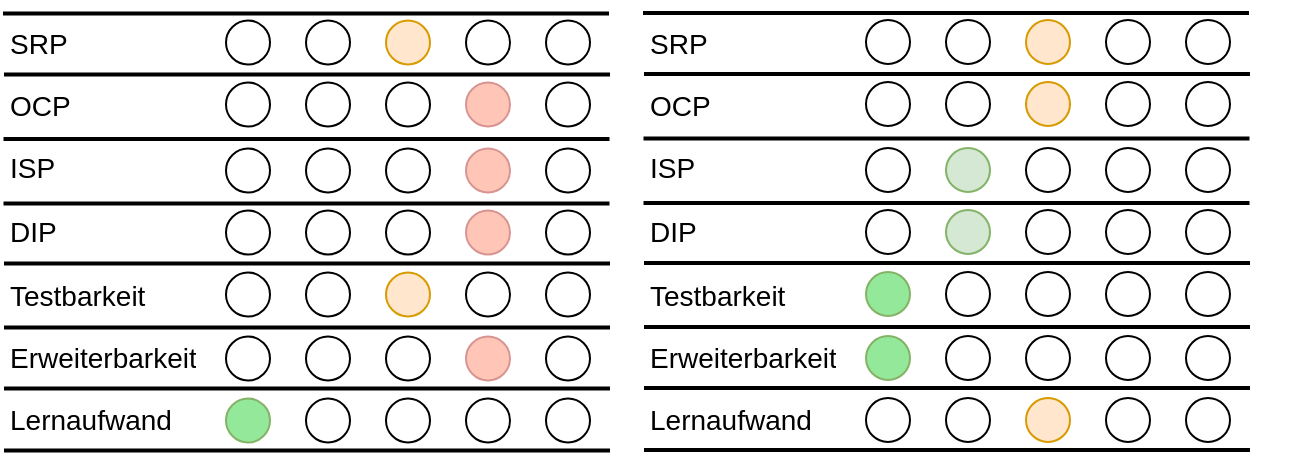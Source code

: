 <mxfile version="15.7.3" type="device"><diagram id="z1pLs8sJM88CfJQa4Bx2" name="Page-1"><mxGraphModel dx="525" dy="488" grid="1" gridSize="10" guides="1" tooltips="1" connect="1" arrows="1" fold="1" page="1" pageScale="1" pageWidth="1169" pageHeight="827" math="0" shadow="0"><root><mxCell id="0"/><mxCell id="1" parent="0"/><mxCell id="KfSQvHBZy1Jdddclp56z-10" value="" style="shape=table;startSize=0;container=1;collapsible=0;childLayout=tableLayout;fontStyle=1;align=center;pointerEvents=1;fontSize=18;fillColor=none;strokeColor=none;" parent="1" vertex="1"><mxGeometry x="350" y="90" width="320" height="220" as="geometry"/></mxCell><mxCell id="KfSQvHBZy1Jdddclp56z-27" style="shape=partialRectangle;html=1;whiteSpace=wrap;collapsible=0;dropTarget=0;pointerEvents=0;fillColor=none;top=0;left=0;bottom=0;right=0;points=[[0,0.5],[1,0.5]];portConstraint=eastwest;fontSize=22;strokeColor=none;" parent="KfSQvHBZy1Jdddclp56z-10" vertex="1"><mxGeometry width="320" height="32" as="geometry"/></mxCell><mxCell id="KfSQvHBZy1Jdddclp56z-28" value="SRP" style="shape=partialRectangle;html=1;whiteSpace=wrap;connectable=0;fillColor=none;top=0;left=0;bottom=0;right=0;overflow=hidden;pointerEvents=1;fontSize=14;align=left;" parent="KfSQvHBZy1Jdddclp56z-27" vertex="1"><mxGeometry width="100" height="32" as="geometry"><mxRectangle width="100" height="32" as="alternateBounds"/></mxGeometry></mxCell><mxCell id="KfSQvHBZy1Jdddclp56z-29" style="shape=partialRectangle;html=1;whiteSpace=wrap;connectable=0;fillColor=none;top=0;left=0;bottom=0;right=0;overflow=hidden;pointerEvents=1;fontSize=22;" parent="KfSQvHBZy1Jdddclp56z-27" vertex="1"><mxGeometry x="100" width="220" height="32" as="geometry"><mxRectangle width="220" height="32" as="alternateBounds"/></mxGeometry></mxCell><mxCell id="KfSQvHBZy1Jdddclp56z-23" style="shape=partialRectangle;html=1;whiteSpace=wrap;collapsible=0;dropTarget=0;pointerEvents=0;fillColor=none;top=0;left=0;bottom=0;right=0;points=[[0,0.5],[1,0.5]];portConstraint=eastwest;fontSize=22;strokeColor=none;" parent="KfSQvHBZy1Jdddclp56z-10" vertex="1"><mxGeometry y="32" width="320" height="30" as="geometry"/></mxCell><mxCell id="KfSQvHBZy1Jdddclp56z-24" value="OCP" style="shape=partialRectangle;html=1;whiteSpace=wrap;connectable=0;fillColor=none;top=0;left=0;bottom=0;right=0;overflow=hidden;pointerEvents=1;fontSize=14;align=left;" parent="KfSQvHBZy1Jdddclp56z-23" vertex="1"><mxGeometry width="100" height="30" as="geometry"><mxRectangle width="100" height="30" as="alternateBounds"/></mxGeometry></mxCell><mxCell id="KfSQvHBZy1Jdddclp56z-25" style="shape=partialRectangle;html=1;whiteSpace=wrap;connectable=0;fillColor=none;top=0;left=0;bottom=0;right=0;overflow=hidden;pointerEvents=1;fontSize=22;strokeColor=default;" parent="KfSQvHBZy1Jdddclp56z-23" vertex="1"><mxGeometry x="100" width="220" height="30" as="geometry"><mxRectangle width="220" height="30" as="alternateBounds"/></mxGeometry></mxCell><mxCell id="KfSQvHBZy1Jdddclp56z-11" value="" style="shape=partialRectangle;html=1;whiteSpace=wrap;collapsible=0;dropTarget=0;pointerEvents=0;fillColor=none;top=0;left=0;bottom=0;right=0;points=[[0,0.5],[1,0.5]];portConstraint=eastwest;fontSize=22;" parent="KfSQvHBZy1Jdddclp56z-10" vertex="1"><mxGeometry y="62" width="320" height="32" as="geometry"/></mxCell><mxCell id="KfSQvHBZy1Jdddclp56z-12" value="ISP" style="shape=partialRectangle;html=1;whiteSpace=wrap;connectable=0;fillColor=none;top=0;left=0;bottom=0;right=0;overflow=hidden;pointerEvents=1;fontSize=14;align=left;" parent="KfSQvHBZy1Jdddclp56z-11" vertex="1"><mxGeometry width="100" height="32" as="geometry"><mxRectangle width="100" height="32" as="alternateBounds"/></mxGeometry></mxCell><mxCell id="KfSQvHBZy1Jdddclp56z-13" value="" style="shape=partialRectangle;html=1;whiteSpace=wrap;connectable=0;fillColor=none;top=0;left=0;bottom=0;right=0;overflow=hidden;pointerEvents=1;fontSize=22;" parent="KfSQvHBZy1Jdddclp56z-11" vertex="1"><mxGeometry x="100" width="220" height="32" as="geometry"><mxRectangle width="220" height="32" as="alternateBounds"/></mxGeometry></mxCell><mxCell id="KfSQvHBZy1Jdddclp56z-15" value="" style="shape=partialRectangle;html=1;whiteSpace=wrap;collapsible=0;dropTarget=0;pointerEvents=0;fillColor=none;top=0;left=0;bottom=0;right=0;points=[[0,0.5],[1,0.5]];portConstraint=eastwest;fontSize=22;" parent="KfSQvHBZy1Jdddclp56z-10" vertex="1"><mxGeometry y="94" width="320" height="32" as="geometry"/></mxCell><mxCell id="KfSQvHBZy1Jdddclp56z-16" value="DIP" style="shape=partialRectangle;html=1;whiteSpace=wrap;connectable=0;fillColor=none;top=0;left=0;bottom=0;right=0;overflow=hidden;pointerEvents=1;fontSize=14;align=left;" parent="KfSQvHBZy1Jdddclp56z-15" vertex="1"><mxGeometry width="100" height="32" as="geometry"><mxRectangle width="100" height="32" as="alternateBounds"/></mxGeometry></mxCell><mxCell id="KfSQvHBZy1Jdddclp56z-17" value="" style="shape=partialRectangle;html=1;whiteSpace=wrap;connectable=0;fillColor=none;top=0;left=0;bottom=0;right=0;overflow=hidden;pointerEvents=1;fontSize=22;" parent="KfSQvHBZy1Jdddclp56z-15" vertex="1"><mxGeometry x="100" width="220" height="32" as="geometry"><mxRectangle width="220" height="32" as="alternateBounds"/></mxGeometry></mxCell><mxCell id="KfSQvHBZy1Jdddclp56z-19" value="" style="shape=partialRectangle;html=1;whiteSpace=wrap;collapsible=0;dropTarget=0;pointerEvents=0;fillColor=none;top=0;left=0;bottom=0;right=0;points=[[0,0.5],[1,0.5]];portConstraint=eastwest;fontSize=22;" parent="KfSQvHBZy1Jdddclp56z-10" vertex="1"><mxGeometry y="126" width="320" height="32" as="geometry"/></mxCell><mxCell id="KfSQvHBZy1Jdddclp56z-20" value="Testbarkeit" style="shape=partialRectangle;html=1;whiteSpace=wrap;connectable=0;fillColor=none;top=0;left=0;bottom=0;right=0;overflow=hidden;pointerEvents=1;fontSize=14;align=left;strokeColor=none;" parent="KfSQvHBZy1Jdddclp56z-19" vertex="1"><mxGeometry width="100" height="32" as="geometry"><mxRectangle width="100" height="32" as="alternateBounds"/></mxGeometry></mxCell><mxCell id="KfSQvHBZy1Jdddclp56z-21" value="" style="shape=partialRectangle;html=1;whiteSpace=wrap;connectable=0;fillColor=none;top=0;left=0;bottom=0;right=0;overflow=hidden;pointerEvents=1;fontSize=22;" parent="KfSQvHBZy1Jdddclp56z-19" vertex="1"><mxGeometry x="100" width="220" height="32" as="geometry"><mxRectangle width="220" height="32" as="alternateBounds"/></mxGeometry></mxCell><mxCell id="KfSQvHBZy1Jdddclp56z-31" style="shape=partialRectangle;html=1;whiteSpace=wrap;collapsible=0;dropTarget=0;pointerEvents=0;fillColor=none;top=0;left=0;bottom=0;right=0;points=[[0,0.5],[1,0.5]];portConstraint=eastwest;fontSize=22;" parent="KfSQvHBZy1Jdddclp56z-10" vertex="1"><mxGeometry y="158" width="320" height="30" as="geometry"/></mxCell><mxCell id="KfSQvHBZy1Jdddclp56z-32" value="Erweiterbarkeit" style="shape=partialRectangle;html=1;whiteSpace=wrap;connectable=0;fillColor=none;top=0;left=0;bottom=0;right=0;overflow=hidden;pointerEvents=1;fontSize=14;align=left;" parent="KfSQvHBZy1Jdddclp56z-31" vertex="1"><mxGeometry width="100" height="30" as="geometry"><mxRectangle width="100" height="30" as="alternateBounds"/></mxGeometry></mxCell><mxCell id="KfSQvHBZy1Jdddclp56z-33" value="" style="shape=partialRectangle;html=1;whiteSpace=wrap;connectable=0;fillColor=none;top=0;left=0;bottom=0;right=0;overflow=hidden;pointerEvents=1;fontSize=22;" parent="KfSQvHBZy1Jdddclp56z-31" vertex="1"><mxGeometry x="100" width="220" height="30" as="geometry"><mxRectangle width="220" height="30" as="alternateBounds"/></mxGeometry></mxCell><mxCell id="KfSQvHBZy1Jdddclp56z-35" style="shape=partialRectangle;html=1;whiteSpace=wrap;collapsible=0;dropTarget=0;pointerEvents=0;fillColor=none;top=0;left=0;bottom=0;right=0;points=[[0,0.5],[1,0.5]];portConstraint=eastwest;fontSize=22;" parent="KfSQvHBZy1Jdddclp56z-10" vertex="1"><mxGeometry y="188" width="320" height="32" as="geometry"/></mxCell><mxCell id="KfSQvHBZy1Jdddclp56z-36" value="Lernaufwand" style="shape=partialRectangle;html=1;whiteSpace=wrap;connectable=0;fillColor=none;top=0;left=0;bottom=0;right=0;overflow=hidden;pointerEvents=1;fontSize=14;align=left;" parent="KfSQvHBZy1Jdddclp56z-35" vertex="1"><mxGeometry width="100" height="32" as="geometry"><mxRectangle width="100" height="32" as="alternateBounds"/></mxGeometry></mxCell><mxCell id="KfSQvHBZy1Jdddclp56z-37" value="" style="shape=partialRectangle;html=1;whiteSpace=wrap;connectable=0;fillColor=none;top=0;left=0;bottom=0;right=0;overflow=hidden;pointerEvents=1;fontSize=22;" parent="KfSQvHBZy1Jdddclp56z-35" vertex="1"><mxGeometry x="100" width="220" height="32" as="geometry"><mxRectangle width="220" height="32" as="alternateBounds"/></mxGeometry></mxCell><mxCell id="KfSQvHBZy1Jdddclp56z-46" value="" style="ellipse;whiteSpace=wrap;html=1;aspect=fixed;fontSize=22;align=left;fillColor=#ffe6cc;strokeColor=#d79b00;" parent="1" vertex="1"><mxGeometry x="540" y="94" width="22" height="22" as="geometry"/></mxCell><mxCell id="KfSQvHBZy1Jdddclp56z-73" value="" style="ellipse;whiteSpace=wrap;html=1;aspect=fixed;fontSize=22;align=left;fillColor=none;" parent="1" vertex="1"><mxGeometry x="620" y="94" width="22" height="22" as="geometry"/></mxCell><mxCell id="qqmLnQjEMz5QAXoTro43-1" value="" style="ellipse;whiteSpace=wrap;html=1;aspect=fixed;fontSize=22;align=left;fillColor=none;" parent="1" vertex="1"><mxGeometry x="500" y="94" width="22" height="22" as="geometry"/></mxCell><mxCell id="Oo2BFlZ4j8P9Ha4qeskb-5" value="" style="ellipse;whiteSpace=wrap;html=1;aspect=fixed;fontSize=22;align=left;fillColor=none;" parent="1" vertex="1"><mxGeometry x="580" y="94" width="22" height="22" as="geometry"/></mxCell><mxCell id="Oo2BFlZ4j8P9Ha4qeskb-14" value="" style="ellipse;whiteSpace=wrap;html=1;aspect=fixed;fontSize=22;align=left;fillColor=none;" parent="1" vertex="1"><mxGeometry x="460" y="94" width="22" height="22" as="geometry"/></mxCell><mxCell id="eXJmdoFjvovPzLHeZY15-1" value="" style="ellipse;whiteSpace=wrap;html=1;aspect=fixed;fontSize=22;align=left;fillColor=#ffe6cc;strokeColor=#D79B00;" parent="1" vertex="1"><mxGeometry x="540" y="125" width="22" height="22" as="geometry"/></mxCell><mxCell id="eXJmdoFjvovPzLHeZY15-2" value="" style="ellipse;whiteSpace=wrap;html=1;aspect=fixed;fontSize=22;align=left;fillColor=none;" parent="1" vertex="1"><mxGeometry x="620" y="125" width="22" height="22" as="geometry"/></mxCell><mxCell id="eXJmdoFjvovPzLHeZY15-3" value="" style="ellipse;whiteSpace=wrap;html=1;aspect=fixed;fontSize=22;align=left;fillColor=none;" parent="1" vertex="1"><mxGeometry x="500" y="125" width="22" height="22" as="geometry"/></mxCell><mxCell id="eXJmdoFjvovPzLHeZY15-4" value="" style="ellipse;whiteSpace=wrap;html=1;aspect=fixed;fontSize=22;align=left;fillColor=none;" parent="1" vertex="1"><mxGeometry x="580" y="125" width="22" height="22" as="geometry"/></mxCell><mxCell id="eXJmdoFjvovPzLHeZY15-5" value="" style="ellipse;whiteSpace=wrap;html=1;aspect=fixed;fontSize=22;align=left;fillColor=none;" parent="1" vertex="1"><mxGeometry x="460" y="125" width="22" height="22" as="geometry"/></mxCell><mxCell id="eXJmdoFjvovPzLHeZY15-6" value="" style="ellipse;whiteSpace=wrap;html=1;aspect=fixed;fontSize=22;align=left;fillColor=none;" parent="1" vertex="1"><mxGeometry x="540" y="158" width="22" height="22" as="geometry"/></mxCell><mxCell id="eXJmdoFjvovPzLHeZY15-7" value="" style="ellipse;whiteSpace=wrap;html=1;aspect=fixed;fontSize=22;align=left;fillColor=none;" parent="1" vertex="1"><mxGeometry x="620" y="158" width="22" height="22" as="geometry"/></mxCell><mxCell id="eXJmdoFjvovPzLHeZY15-8" value="" style="ellipse;whiteSpace=wrap;html=1;aspect=fixed;fontSize=22;align=left;fillColor=#d5e8d4;strokeColor=#82b366;" parent="1" vertex="1"><mxGeometry x="500" y="158" width="22" height="22" as="geometry"/></mxCell><mxCell id="eXJmdoFjvovPzLHeZY15-9" value="" style="ellipse;whiteSpace=wrap;html=1;aspect=fixed;fontSize=22;align=left;fillColor=none;" parent="1" vertex="1"><mxGeometry x="580" y="158" width="22" height="22" as="geometry"/></mxCell><mxCell id="eXJmdoFjvovPzLHeZY15-10" value="" style="ellipse;whiteSpace=wrap;html=1;aspect=fixed;fontSize=22;align=left;fillColor=none;" parent="1" vertex="1"><mxGeometry x="460" y="158" width="22" height="22" as="geometry"/></mxCell><mxCell id="eXJmdoFjvovPzLHeZY15-11" value="" style="ellipse;whiteSpace=wrap;html=1;aspect=fixed;fontSize=22;align=left;fillColor=none;" parent="1" vertex="1"><mxGeometry x="540" y="189" width="22" height="22" as="geometry"/></mxCell><mxCell id="eXJmdoFjvovPzLHeZY15-12" value="" style="ellipse;whiteSpace=wrap;html=1;aspect=fixed;fontSize=22;align=left;fillColor=none;" parent="1" vertex="1"><mxGeometry x="620" y="189" width="22" height="22" as="geometry"/></mxCell><mxCell id="eXJmdoFjvovPzLHeZY15-14" value="" style="ellipse;whiteSpace=wrap;html=1;aspect=fixed;fontSize=22;align=left;fillColor=none;" parent="1" vertex="1"><mxGeometry x="580" y="189" width="22" height="22" as="geometry"/></mxCell><mxCell id="eXJmdoFjvovPzLHeZY15-16" value="" style="ellipse;whiteSpace=wrap;html=1;aspect=fixed;fontSize=22;align=left;fillColor=none;" parent="1" vertex="1"><mxGeometry x="540" y="220" width="22" height="22" as="geometry"/></mxCell><mxCell id="eXJmdoFjvovPzLHeZY15-17" value="" style="ellipse;whiteSpace=wrap;html=1;aspect=fixed;fontSize=22;align=left;fillColor=none;" parent="1" vertex="1"><mxGeometry x="620" y="220" width="22" height="22" as="geometry"/></mxCell><mxCell id="eXJmdoFjvovPzLHeZY15-19" value="" style="ellipse;whiteSpace=wrap;html=1;aspect=fixed;fontSize=22;align=left;fillColor=none;" parent="1" vertex="1"><mxGeometry x="580" y="220" width="22" height="22" as="geometry"/></mxCell><mxCell id="eXJmdoFjvovPzLHeZY15-21" value="" style="ellipse;whiteSpace=wrap;html=1;aspect=fixed;fontSize=22;align=left;fillColor=none;" parent="1" vertex="1"><mxGeometry x="540" y="252" width="22" height="22" as="geometry"/></mxCell><mxCell id="eXJmdoFjvovPzLHeZY15-22" value="" style="ellipse;whiteSpace=wrap;html=1;aspect=fixed;fontSize=22;align=left;fillColor=none;" parent="1" vertex="1"><mxGeometry x="620" y="252" width="22" height="22" as="geometry"/></mxCell><mxCell id="eXJmdoFjvovPzLHeZY15-24" value="" style="ellipse;whiteSpace=wrap;html=1;aspect=fixed;fontSize=22;align=left;fillColor=none;" parent="1" vertex="1"><mxGeometry x="580" y="252" width="22" height="22" as="geometry"/></mxCell><mxCell id="eXJmdoFjvovPzLHeZY15-26" value="" style="ellipse;whiteSpace=wrap;html=1;aspect=fixed;fontSize=22;align=left;fillColor=#ffe6cc;strokeColor=#D79B00;" parent="1" vertex="1"><mxGeometry x="540" y="283" width="22" height="22" as="geometry"/></mxCell><mxCell id="eXJmdoFjvovPzLHeZY15-27" value="" style="ellipse;whiteSpace=wrap;html=1;aspect=fixed;fontSize=22;align=left;fillColor=none;" parent="1" vertex="1"><mxGeometry x="620" y="283" width="22" height="22" as="geometry"/></mxCell><mxCell id="eXJmdoFjvovPzLHeZY15-28" value="" style="ellipse;whiteSpace=wrap;html=1;aspect=fixed;fontSize=22;align=left;fillColor=none;" parent="1" vertex="1"><mxGeometry x="500" y="283" width="22" height="22" as="geometry"/></mxCell><mxCell id="eXJmdoFjvovPzLHeZY15-29" value="" style="ellipse;whiteSpace=wrap;html=1;aspect=fixed;fontSize=22;align=left;fillColor=none;" parent="1" vertex="1"><mxGeometry x="580" y="283" width="22" height="22" as="geometry"/></mxCell><mxCell id="eXJmdoFjvovPzLHeZY15-30" value="" style="ellipse;whiteSpace=wrap;html=1;aspect=fixed;fontSize=22;align=left;fillColor=none;" parent="1" vertex="1"><mxGeometry x="460" y="283" width="22" height="22" as="geometry"/></mxCell><mxCell id="eXJmdoFjvovPzLHeZY15-31" value="" style="line;strokeWidth=2;direction=south;html=1;rotation=90;" parent="1" vertex="1"><mxGeometry x="495.5" y="-30.5" width="10" height="303" as="geometry"/></mxCell><mxCell id="eXJmdoFjvovPzLHeZY15-32" value="" style="line;strokeWidth=2;direction=south;html=1;rotation=90;" parent="1" vertex="1"><mxGeometry x="495.25" y="1.75" width="10" height="303" as="geometry"/></mxCell><mxCell id="eXJmdoFjvovPzLHeZY15-33" value="" style="line;strokeWidth=2;direction=south;html=1;rotation=90;" parent="1" vertex="1"><mxGeometry x="495.25" y="34" width="10" height="303" as="geometry"/></mxCell><mxCell id="eXJmdoFjvovPzLHeZY15-34" value="" style="line;strokeWidth=2;direction=south;html=1;rotation=90;" parent="1" vertex="1"><mxGeometry x="495.5" y="64" width="10" height="303" as="geometry"/></mxCell><mxCell id="eXJmdoFjvovPzLHeZY15-35" value="" style="line;strokeWidth=2;direction=south;html=1;rotation=90;" parent="1" vertex="1"><mxGeometry x="495.5" y="96" width="10" height="303" as="geometry"/></mxCell><mxCell id="eXJmdoFjvovPzLHeZY15-36" value="" style="line;strokeWidth=2;direction=south;html=1;rotation=90;" parent="1" vertex="1"><mxGeometry x="495.5" y="126.5" width="10" height="303" as="geometry"/></mxCell><mxCell id="eXJmdoFjvovPzLHeZY15-37" value="" style="line;strokeWidth=2;direction=south;html=1;rotation=90;" parent="1" vertex="1"><mxGeometry x="495.5" y="157.5" width="10" height="303" as="geometry"/></mxCell><mxCell id="eXJmdoFjvovPzLHeZY15-38" value="" style="line;strokeWidth=2;direction=south;html=1;rotation=90;" parent="1" vertex="1"><mxGeometry x="495" y="-61" width="10" height="303" as="geometry"/></mxCell><mxCell id="2y-TUzYLOZLlsTnR5MeS-1" value="" style="ellipse;whiteSpace=wrap;html=1;aspect=fixed;fontSize=22;align=left;fillColor=#d5e8d4;strokeColor=#82b366;" parent="1" vertex="1"><mxGeometry x="500" y="189" width="22" height="22" as="geometry"/></mxCell><mxCell id="2y-TUzYLOZLlsTnR5MeS-2" value="" style="ellipse;whiteSpace=wrap;html=1;aspect=fixed;fontSize=22;align=left;fillColor=#94E89A;strokeColor=#82b366;" parent="1" vertex="1"><mxGeometry x="460" y="220" width="22" height="22" as="geometry"/></mxCell><mxCell id="2y-TUzYLOZLlsTnR5MeS-3" value="" style="ellipse;whiteSpace=wrap;html=1;aspect=fixed;fontSize=22;align=left;fillColor=#94E89A;strokeColor=#82b366;" parent="1" vertex="1"><mxGeometry x="460" y="252" width="22" height="22" as="geometry"/></mxCell><mxCell id="2y-TUzYLOZLlsTnR5MeS-4" value="" style="ellipse;whiteSpace=wrap;html=1;aspect=fixed;fontSize=22;align=left;fillColor=none;" parent="1" vertex="1"><mxGeometry x="500" y="252" width="22" height="22" as="geometry"/></mxCell><mxCell id="2y-TUzYLOZLlsTnR5MeS-5" value="" style="ellipse;whiteSpace=wrap;html=1;aspect=fixed;fontSize=22;align=left;fillColor=none;" parent="1" vertex="1"><mxGeometry x="500" y="220" width="22" height="22" as="geometry"/></mxCell><mxCell id="2y-TUzYLOZLlsTnR5MeS-6" value="" style="ellipse;whiteSpace=wrap;html=1;aspect=fixed;fontSize=22;align=left;fillColor=none;" parent="1" vertex="1"><mxGeometry x="460" y="189" width="22" height="22" as="geometry"/></mxCell><mxCell id="9e7tUpE3B5vC9hLB0ISc-1" value="" style="shape=table;startSize=0;container=1;collapsible=0;childLayout=tableLayout;fontStyle=1;align=center;pointerEvents=1;fontSize=18;fillColor=none;strokeColor=none;" vertex="1" parent="1"><mxGeometry x="30" y="90.25" width="320" height="220" as="geometry"/></mxCell><mxCell id="9e7tUpE3B5vC9hLB0ISc-2" style="shape=partialRectangle;html=1;whiteSpace=wrap;collapsible=0;dropTarget=0;pointerEvents=0;fillColor=none;top=0;left=0;bottom=0;right=0;points=[[0,0.5],[1,0.5]];portConstraint=eastwest;fontSize=22;strokeColor=none;" vertex="1" parent="9e7tUpE3B5vC9hLB0ISc-1"><mxGeometry width="320" height="32" as="geometry"/></mxCell><mxCell id="9e7tUpE3B5vC9hLB0ISc-3" value="SRP" style="shape=partialRectangle;html=1;whiteSpace=wrap;connectable=0;fillColor=none;top=0;left=0;bottom=0;right=0;overflow=hidden;pointerEvents=1;fontSize=14;align=left;" vertex="1" parent="9e7tUpE3B5vC9hLB0ISc-2"><mxGeometry width="100" height="32" as="geometry"><mxRectangle width="100" height="32" as="alternateBounds"/></mxGeometry></mxCell><mxCell id="9e7tUpE3B5vC9hLB0ISc-4" style="shape=partialRectangle;html=1;whiteSpace=wrap;connectable=0;fillColor=none;top=0;left=0;bottom=0;right=0;overflow=hidden;pointerEvents=1;fontSize=22;" vertex="1" parent="9e7tUpE3B5vC9hLB0ISc-2"><mxGeometry x="100" width="220" height="32" as="geometry"><mxRectangle width="220" height="32" as="alternateBounds"/></mxGeometry></mxCell><mxCell id="9e7tUpE3B5vC9hLB0ISc-5" style="shape=partialRectangle;html=1;whiteSpace=wrap;collapsible=0;dropTarget=0;pointerEvents=0;fillColor=none;top=0;left=0;bottom=0;right=0;points=[[0,0.5],[1,0.5]];portConstraint=eastwest;fontSize=22;strokeColor=none;" vertex="1" parent="9e7tUpE3B5vC9hLB0ISc-1"><mxGeometry y="32" width="320" height="30" as="geometry"/></mxCell><mxCell id="9e7tUpE3B5vC9hLB0ISc-6" value="OCP" style="shape=partialRectangle;html=1;whiteSpace=wrap;connectable=0;fillColor=none;top=0;left=0;bottom=0;right=0;overflow=hidden;pointerEvents=1;fontSize=14;align=left;" vertex="1" parent="9e7tUpE3B5vC9hLB0ISc-5"><mxGeometry width="100" height="30" as="geometry"><mxRectangle width="100" height="30" as="alternateBounds"/></mxGeometry></mxCell><mxCell id="9e7tUpE3B5vC9hLB0ISc-7" style="shape=partialRectangle;html=1;whiteSpace=wrap;connectable=0;fillColor=none;top=0;left=0;bottom=0;right=0;overflow=hidden;pointerEvents=1;fontSize=22;strokeColor=default;" vertex="1" parent="9e7tUpE3B5vC9hLB0ISc-5"><mxGeometry x="100" width="220" height="30" as="geometry"><mxRectangle width="220" height="30" as="alternateBounds"/></mxGeometry></mxCell><mxCell id="9e7tUpE3B5vC9hLB0ISc-8" value="" style="shape=partialRectangle;html=1;whiteSpace=wrap;collapsible=0;dropTarget=0;pointerEvents=0;fillColor=none;top=0;left=0;bottom=0;right=0;points=[[0,0.5],[1,0.5]];portConstraint=eastwest;fontSize=22;" vertex="1" parent="9e7tUpE3B5vC9hLB0ISc-1"><mxGeometry y="62" width="320" height="32" as="geometry"/></mxCell><mxCell id="9e7tUpE3B5vC9hLB0ISc-9" value="ISP" style="shape=partialRectangle;html=1;whiteSpace=wrap;connectable=0;fillColor=none;top=0;left=0;bottom=0;right=0;overflow=hidden;pointerEvents=1;fontSize=14;align=left;" vertex="1" parent="9e7tUpE3B5vC9hLB0ISc-8"><mxGeometry width="100" height="32" as="geometry"><mxRectangle width="100" height="32" as="alternateBounds"/></mxGeometry></mxCell><mxCell id="9e7tUpE3B5vC9hLB0ISc-10" value="" style="shape=partialRectangle;html=1;whiteSpace=wrap;connectable=0;fillColor=none;top=0;left=0;bottom=0;right=0;overflow=hidden;pointerEvents=1;fontSize=22;" vertex="1" parent="9e7tUpE3B5vC9hLB0ISc-8"><mxGeometry x="100" width="220" height="32" as="geometry"><mxRectangle width="220" height="32" as="alternateBounds"/></mxGeometry></mxCell><mxCell id="9e7tUpE3B5vC9hLB0ISc-11" value="" style="shape=partialRectangle;html=1;whiteSpace=wrap;collapsible=0;dropTarget=0;pointerEvents=0;fillColor=none;top=0;left=0;bottom=0;right=0;points=[[0,0.5],[1,0.5]];portConstraint=eastwest;fontSize=22;" vertex="1" parent="9e7tUpE3B5vC9hLB0ISc-1"><mxGeometry y="94" width="320" height="32" as="geometry"/></mxCell><mxCell id="9e7tUpE3B5vC9hLB0ISc-12" value="DIP" style="shape=partialRectangle;html=1;whiteSpace=wrap;connectable=0;fillColor=none;top=0;left=0;bottom=0;right=0;overflow=hidden;pointerEvents=1;fontSize=14;align=left;" vertex="1" parent="9e7tUpE3B5vC9hLB0ISc-11"><mxGeometry width="100" height="32" as="geometry"><mxRectangle width="100" height="32" as="alternateBounds"/></mxGeometry></mxCell><mxCell id="9e7tUpE3B5vC9hLB0ISc-13" value="" style="shape=partialRectangle;html=1;whiteSpace=wrap;connectable=0;fillColor=none;top=0;left=0;bottom=0;right=0;overflow=hidden;pointerEvents=1;fontSize=22;" vertex="1" parent="9e7tUpE3B5vC9hLB0ISc-11"><mxGeometry x="100" width="220" height="32" as="geometry"><mxRectangle width="220" height="32" as="alternateBounds"/></mxGeometry></mxCell><mxCell id="9e7tUpE3B5vC9hLB0ISc-14" value="" style="shape=partialRectangle;html=1;whiteSpace=wrap;collapsible=0;dropTarget=0;pointerEvents=0;fillColor=none;top=0;left=0;bottom=0;right=0;points=[[0,0.5],[1,0.5]];portConstraint=eastwest;fontSize=22;" vertex="1" parent="9e7tUpE3B5vC9hLB0ISc-1"><mxGeometry y="126" width="320" height="32" as="geometry"/></mxCell><mxCell id="9e7tUpE3B5vC9hLB0ISc-15" value="Testbarkeit" style="shape=partialRectangle;html=1;whiteSpace=wrap;connectable=0;fillColor=none;top=0;left=0;bottom=0;right=0;overflow=hidden;pointerEvents=1;fontSize=14;align=left;strokeColor=none;" vertex="1" parent="9e7tUpE3B5vC9hLB0ISc-14"><mxGeometry width="100" height="32" as="geometry"><mxRectangle width="100" height="32" as="alternateBounds"/></mxGeometry></mxCell><mxCell id="9e7tUpE3B5vC9hLB0ISc-16" value="" style="shape=partialRectangle;html=1;whiteSpace=wrap;connectable=0;fillColor=none;top=0;left=0;bottom=0;right=0;overflow=hidden;pointerEvents=1;fontSize=22;" vertex="1" parent="9e7tUpE3B5vC9hLB0ISc-14"><mxGeometry x="100" width="220" height="32" as="geometry"><mxRectangle width="220" height="32" as="alternateBounds"/></mxGeometry></mxCell><mxCell id="9e7tUpE3B5vC9hLB0ISc-17" style="shape=partialRectangle;html=1;whiteSpace=wrap;collapsible=0;dropTarget=0;pointerEvents=0;fillColor=none;top=0;left=0;bottom=0;right=0;points=[[0,0.5],[1,0.5]];portConstraint=eastwest;fontSize=22;" vertex="1" parent="9e7tUpE3B5vC9hLB0ISc-1"><mxGeometry y="158" width="320" height="30" as="geometry"/></mxCell><mxCell id="9e7tUpE3B5vC9hLB0ISc-18" value="Erweiterbarkeit" style="shape=partialRectangle;html=1;whiteSpace=wrap;connectable=0;fillColor=none;top=0;left=0;bottom=0;right=0;overflow=hidden;pointerEvents=1;fontSize=14;align=left;" vertex="1" parent="9e7tUpE3B5vC9hLB0ISc-17"><mxGeometry width="100" height="30" as="geometry"><mxRectangle width="100" height="30" as="alternateBounds"/></mxGeometry></mxCell><mxCell id="9e7tUpE3B5vC9hLB0ISc-19" value="" style="shape=partialRectangle;html=1;whiteSpace=wrap;connectable=0;fillColor=none;top=0;left=0;bottom=0;right=0;overflow=hidden;pointerEvents=1;fontSize=22;" vertex="1" parent="9e7tUpE3B5vC9hLB0ISc-17"><mxGeometry x="100" width="220" height="30" as="geometry"><mxRectangle width="220" height="30" as="alternateBounds"/></mxGeometry></mxCell><mxCell id="9e7tUpE3B5vC9hLB0ISc-20" style="shape=partialRectangle;html=1;whiteSpace=wrap;collapsible=0;dropTarget=0;pointerEvents=0;fillColor=none;top=0;left=0;bottom=0;right=0;points=[[0,0.5],[1,0.5]];portConstraint=eastwest;fontSize=22;" vertex="1" parent="9e7tUpE3B5vC9hLB0ISc-1"><mxGeometry y="188" width="320" height="32" as="geometry"/></mxCell><mxCell id="9e7tUpE3B5vC9hLB0ISc-21" value="Lernaufwand" style="shape=partialRectangle;html=1;whiteSpace=wrap;connectable=0;fillColor=none;top=0;left=0;bottom=0;right=0;overflow=hidden;pointerEvents=1;fontSize=14;align=left;" vertex="1" parent="9e7tUpE3B5vC9hLB0ISc-20"><mxGeometry width="100" height="32" as="geometry"><mxRectangle width="100" height="32" as="alternateBounds"/></mxGeometry></mxCell><mxCell id="9e7tUpE3B5vC9hLB0ISc-22" value="" style="shape=partialRectangle;html=1;whiteSpace=wrap;connectable=0;fillColor=none;top=0;left=0;bottom=0;right=0;overflow=hidden;pointerEvents=1;fontSize=22;" vertex="1" parent="9e7tUpE3B5vC9hLB0ISc-20"><mxGeometry x="100" width="220" height="32" as="geometry"><mxRectangle width="220" height="32" as="alternateBounds"/></mxGeometry></mxCell><mxCell id="9e7tUpE3B5vC9hLB0ISc-23" value="" style="ellipse;whiteSpace=wrap;html=1;aspect=fixed;fontSize=22;align=left;fillColor=#ffe6cc;strokeColor=#D79B00;" vertex="1" parent="1"><mxGeometry x="220" y="94.25" width="22" height="22" as="geometry"/></mxCell><mxCell id="9e7tUpE3B5vC9hLB0ISc-24" value="" style="ellipse;whiteSpace=wrap;html=1;aspect=fixed;fontSize=22;align=left;fillColor=none;" vertex="1" parent="1"><mxGeometry x="300" y="94.25" width="22" height="22" as="geometry"/></mxCell><mxCell id="9e7tUpE3B5vC9hLB0ISc-25" value="" style="ellipse;whiteSpace=wrap;html=1;aspect=fixed;fontSize=22;align=left;fillColor=none;" vertex="1" parent="1"><mxGeometry x="180" y="94.25" width="22" height="22" as="geometry"/></mxCell><mxCell id="9e7tUpE3B5vC9hLB0ISc-26" value="" style="ellipse;whiteSpace=wrap;html=1;aspect=fixed;fontSize=22;align=left;fillColor=none;" vertex="1" parent="1"><mxGeometry x="260" y="94.25" width="22" height="22" as="geometry"/></mxCell><mxCell id="9e7tUpE3B5vC9hLB0ISc-27" value="" style="ellipse;whiteSpace=wrap;html=1;aspect=fixed;fontSize=22;align=left;fillColor=none;" vertex="1" parent="1"><mxGeometry x="140" y="94.25" width="22" height="22" as="geometry"/></mxCell><mxCell id="9e7tUpE3B5vC9hLB0ISc-28" value="" style="ellipse;whiteSpace=wrap;html=1;aspect=fixed;fontSize=22;align=left;fillColor=none;" vertex="1" parent="1"><mxGeometry x="220" y="125.25" width="22" height="22" as="geometry"/></mxCell><mxCell id="9e7tUpE3B5vC9hLB0ISc-29" value="" style="ellipse;whiteSpace=wrap;html=1;aspect=fixed;fontSize=22;align=left;fillColor=none;" vertex="1" parent="1"><mxGeometry x="300" y="125.25" width="22" height="22" as="geometry"/></mxCell><mxCell id="9e7tUpE3B5vC9hLB0ISc-30" value="" style="ellipse;whiteSpace=wrap;html=1;aspect=fixed;fontSize=22;align=left;fillColor=none;" vertex="1" parent="1"><mxGeometry x="180" y="125.25" width="22" height="22" as="geometry"/></mxCell><mxCell id="9e7tUpE3B5vC9hLB0ISc-31" value="" style="ellipse;whiteSpace=wrap;html=1;aspect=fixed;fontSize=22;align=left;fillColor=#FFC6B8;strokeColor=#D79492;" vertex="1" parent="1"><mxGeometry x="260" y="125.25" width="22" height="22" as="geometry"/></mxCell><mxCell id="9e7tUpE3B5vC9hLB0ISc-32" value="" style="ellipse;whiteSpace=wrap;html=1;aspect=fixed;fontSize=22;align=left;fillColor=none;" vertex="1" parent="1"><mxGeometry x="140" y="125.25" width="22" height="22" as="geometry"/></mxCell><mxCell id="9e7tUpE3B5vC9hLB0ISc-33" value="" style="ellipse;whiteSpace=wrap;html=1;aspect=fixed;fontSize=22;align=left;fillColor=none;" vertex="1" parent="1"><mxGeometry x="220" y="158.25" width="22" height="22" as="geometry"/></mxCell><mxCell id="9e7tUpE3B5vC9hLB0ISc-34" value="" style="ellipse;whiteSpace=wrap;html=1;aspect=fixed;fontSize=22;align=left;fillColor=none;" vertex="1" parent="1"><mxGeometry x="300" y="158.25" width="22" height="22" as="geometry"/></mxCell><mxCell id="9e7tUpE3B5vC9hLB0ISc-35" value="" style="ellipse;whiteSpace=wrap;html=1;aspect=fixed;fontSize=22;align=left;fillColor=none;" vertex="1" parent="1"><mxGeometry x="180" y="158.25" width="22" height="22" as="geometry"/></mxCell><mxCell id="9e7tUpE3B5vC9hLB0ISc-36" value="" style="ellipse;whiteSpace=wrap;html=1;aspect=fixed;fontSize=22;align=left;fillColor=#FFC6B8;strokeColor=#D79492;" vertex="1" parent="1"><mxGeometry x="260" y="158.25" width="22" height="22" as="geometry"/></mxCell><mxCell id="9e7tUpE3B5vC9hLB0ISc-37" value="" style="ellipse;whiteSpace=wrap;html=1;aspect=fixed;fontSize=22;align=left;fillColor=none;" vertex="1" parent="1"><mxGeometry x="140" y="158.25" width="22" height="22" as="geometry"/></mxCell><mxCell id="9e7tUpE3B5vC9hLB0ISc-38" value="" style="ellipse;whiteSpace=wrap;html=1;aspect=fixed;fontSize=22;align=left;fillColor=none;" vertex="1" parent="1"><mxGeometry x="220" y="189.25" width="22" height="22" as="geometry"/></mxCell><mxCell id="9e7tUpE3B5vC9hLB0ISc-39" value="" style="ellipse;whiteSpace=wrap;html=1;aspect=fixed;fontSize=22;align=left;fillColor=none;" vertex="1" parent="1"><mxGeometry x="300" y="189.25" width="22" height="22" as="geometry"/></mxCell><mxCell id="9e7tUpE3B5vC9hLB0ISc-40" value="" style="ellipse;whiteSpace=wrap;html=1;aspect=fixed;fontSize=22;align=left;fillColor=none;" vertex="1" parent="1"><mxGeometry x="180" y="189.25" width="22" height="22" as="geometry"/></mxCell><mxCell id="9e7tUpE3B5vC9hLB0ISc-41" value="" style="ellipse;whiteSpace=wrap;html=1;aspect=fixed;fontSize=22;align=left;fillColor=#FFC6B8;strokeColor=#D79492;" vertex="1" parent="1"><mxGeometry x="260" y="189.25" width="22" height="22" as="geometry"/></mxCell><mxCell id="9e7tUpE3B5vC9hLB0ISc-42" value="" style="ellipse;whiteSpace=wrap;html=1;aspect=fixed;fontSize=22;align=left;fillColor=none;" vertex="1" parent="1"><mxGeometry x="140" y="189.25" width="22" height="22" as="geometry"/></mxCell><mxCell id="9e7tUpE3B5vC9hLB0ISc-43" value="" style="ellipse;whiteSpace=wrap;html=1;aspect=fixed;fontSize=22;align=left;fillColor=#ffe6cc;strokeColor=#D79B00;" vertex="1" parent="1"><mxGeometry x="220" y="220.25" width="22" height="22" as="geometry"/></mxCell><mxCell id="9e7tUpE3B5vC9hLB0ISc-44" value="" style="ellipse;whiteSpace=wrap;html=1;aspect=fixed;fontSize=22;align=left;fillColor=none;" vertex="1" parent="1"><mxGeometry x="300" y="220.25" width="22" height="22" as="geometry"/></mxCell><mxCell id="9e7tUpE3B5vC9hLB0ISc-45" value="" style="ellipse;whiteSpace=wrap;html=1;aspect=fixed;fontSize=22;align=left;fillColor=none;" vertex="1" parent="1"><mxGeometry x="180" y="220.25" width="22" height="22" as="geometry"/></mxCell><mxCell id="9e7tUpE3B5vC9hLB0ISc-46" value="" style="ellipse;whiteSpace=wrap;html=1;aspect=fixed;fontSize=22;align=left;fillColor=none;" vertex="1" parent="1"><mxGeometry x="260" y="220.25" width="22" height="22" as="geometry"/></mxCell><mxCell id="9e7tUpE3B5vC9hLB0ISc-47" value="" style="ellipse;whiteSpace=wrap;html=1;aspect=fixed;fontSize=22;align=left;fillColor=none;" vertex="1" parent="1"><mxGeometry x="140" y="220.25" width="22" height="22" as="geometry"/></mxCell><mxCell id="9e7tUpE3B5vC9hLB0ISc-48" value="" style="ellipse;whiteSpace=wrap;html=1;aspect=fixed;fontSize=22;align=left;fillColor=none;" vertex="1" parent="1"><mxGeometry x="220" y="252.25" width="22" height="22" as="geometry"/></mxCell><mxCell id="9e7tUpE3B5vC9hLB0ISc-49" value="" style="ellipse;whiteSpace=wrap;html=1;aspect=fixed;fontSize=22;align=left;fillColor=none;" vertex="1" parent="1"><mxGeometry x="300" y="252.25" width="22" height="22" as="geometry"/></mxCell><mxCell id="9e7tUpE3B5vC9hLB0ISc-50" value="" style="ellipse;whiteSpace=wrap;html=1;aspect=fixed;fontSize=22;align=left;fillColor=none;" vertex="1" parent="1"><mxGeometry x="180" y="252.25" width="22" height="22" as="geometry"/></mxCell><mxCell id="9e7tUpE3B5vC9hLB0ISc-51" value="" style="ellipse;whiteSpace=wrap;html=1;aspect=fixed;fontSize=22;align=left;fillColor=#FFC6B8;strokeColor=#D79492;" vertex="1" parent="1"><mxGeometry x="260" y="252.25" width="22" height="22" as="geometry"/></mxCell><mxCell id="9e7tUpE3B5vC9hLB0ISc-52" value="" style="ellipse;whiteSpace=wrap;html=1;aspect=fixed;fontSize=22;align=left;fillColor=none;" vertex="1" parent="1"><mxGeometry x="140" y="252.25" width="22" height="22" as="geometry"/></mxCell><mxCell id="9e7tUpE3B5vC9hLB0ISc-53" value="" style="ellipse;whiteSpace=wrap;html=1;aspect=fixed;fontSize=22;align=left;fillColor=none;" vertex="1" parent="1"><mxGeometry x="220" y="283.25" width="22" height="22" as="geometry"/></mxCell><mxCell id="9e7tUpE3B5vC9hLB0ISc-54" value="" style="ellipse;whiteSpace=wrap;html=1;aspect=fixed;fontSize=22;align=left;fillColor=none;" vertex="1" parent="1"><mxGeometry x="300" y="283.25" width="22" height="22" as="geometry"/></mxCell><mxCell id="9e7tUpE3B5vC9hLB0ISc-55" value="" style="ellipse;whiteSpace=wrap;html=1;aspect=fixed;fontSize=22;align=left;fillColor=none;" vertex="1" parent="1"><mxGeometry x="180" y="283.25" width="22" height="22" as="geometry"/></mxCell><mxCell id="9e7tUpE3B5vC9hLB0ISc-56" value="" style="ellipse;whiteSpace=wrap;html=1;aspect=fixed;fontSize=22;align=left;fillColor=none;" vertex="1" parent="1"><mxGeometry x="260" y="283.25" width="22" height="22" as="geometry"/></mxCell><mxCell id="9e7tUpE3B5vC9hLB0ISc-57" value="" style="ellipse;whiteSpace=wrap;html=1;aspect=fixed;fontSize=22;align=left;fillColor=#94E89A;strokeColor=#82b366;" vertex="1" parent="1"><mxGeometry x="140" y="283.25" width="22" height="22" as="geometry"/></mxCell><mxCell id="9e7tUpE3B5vC9hLB0ISc-58" value="" style="line;strokeWidth=2;direction=south;html=1;rotation=90;" vertex="1" parent="1"><mxGeometry x="175.5" y="-30.25" width="10" height="303" as="geometry"/></mxCell><mxCell id="9e7tUpE3B5vC9hLB0ISc-59" value="" style="line;strokeWidth=2;direction=south;html=1;rotation=90;" vertex="1" parent="1"><mxGeometry x="175.25" y="2" width="10" height="303" as="geometry"/></mxCell><mxCell id="9e7tUpE3B5vC9hLB0ISc-60" value="" style="line;strokeWidth=2;direction=south;html=1;rotation=90;" vertex="1" parent="1"><mxGeometry x="175.25" y="34.25" width="10" height="303" as="geometry"/></mxCell><mxCell id="9e7tUpE3B5vC9hLB0ISc-61" value="" style="line;strokeWidth=2;direction=south;html=1;rotation=90;" vertex="1" parent="1"><mxGeometry x="175.5" y="64.25" width="10" height="303" as="geometry"/></mxCell><mxCell id="9e7tUpE3B5vC9hLB0ISc-62" value="" style="line;strokeWidth=2;direction=south;html=1;rotation=90;" vertex="1" parent="1"><mxGeometry x="175.5" y="96.25" width="10" height="303" as="geometry"/></mxCell><mxCell id="9e7tUpE3B5vC9hLB0ISc-63" value="" style="line;strokeWidth=2;direction=south;html=1;rotation=90;" vertex="1" parent="1"><mxGeometry x="175.5" y="126.75" width="10" height="303" as="geometry"/></mxCell><mxCell id="9e7tUpE3B5vC9hLB0ISc-64" value="" style="line;strokeWidth=2;direction=south;html=1;rotation=90;" vertex="1" parent="1"><mxGeometry x="175.5" y="157.75" width="10" height="303" as="geometry"/></mxCell><mxCell id="9e7tUpE3B5vC9hLB0ISc-65" value="" style="line;strokeWidth=2;direction=south;html=1;rotation=90;" vertex="1" parent="1"><mxGeometry x="175" y="-60.75" width="10" height="303" as="geometry"/></mxCell></root></mxGraphModel></diagram></mxfile>